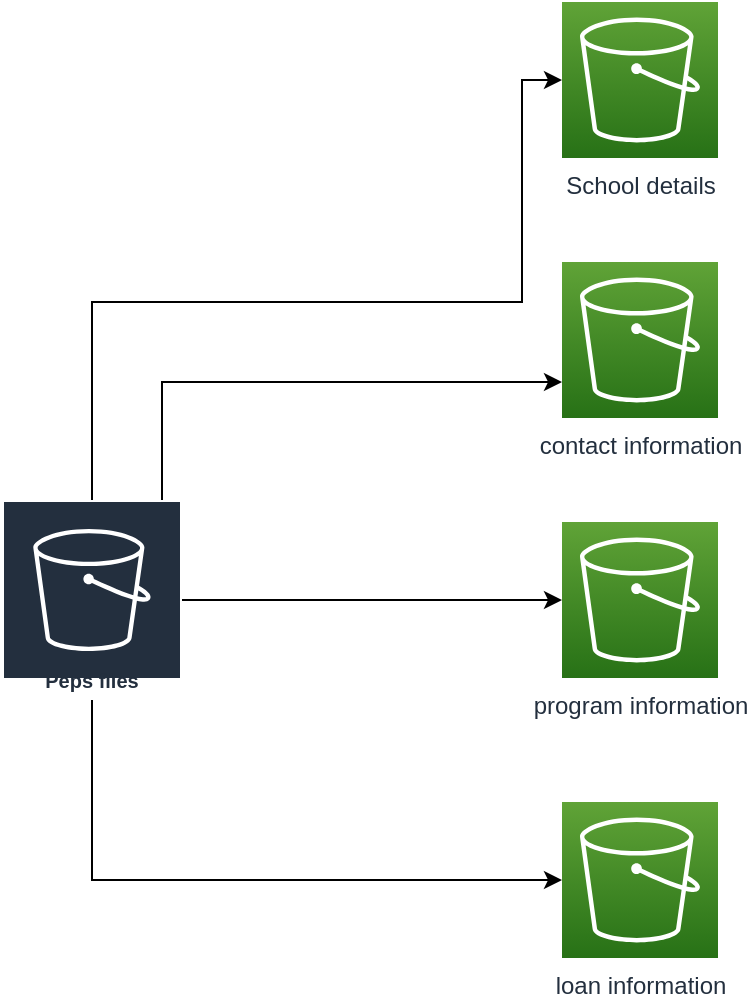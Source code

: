 <mxfile version="15.2.9" type="github">
  <diagram id="voaBTfO0a1mI3v8A3Iy_" name="Page-1">
    <mxGraphModel dx="1291" dy="1999" grid="1" gridSize="10" guides="1" tooltips="1" connect="1" arrows="1" fold="1" page="1" pageScale="1" pageWidth="1500" pageHeight="1500" math="0" shadow="0">
      <root>
        <mxCell id="0" />
        <mxCell id="1" parent="0" />
        <mxCell id="dcPn94lK8peB3dQBP7pp-7" style="edgeStyle=orthogonalEdgeStyle;rounded=0;orthogonalLoop=1;jettySize=auto;html=1;" edge="1" parent="1" source="dcPn94lK8peB3dQBP7pp-1" target="dcPn94lK8peB3dQBP7pp-2">
          <mxGeometry relative="1" as="geometry">
            <mxPoint x="270" y="-1200" as="targetPoint" />
            <Array as="points">
              <mxPoint x="55" y="-1090" />
              <mxPoint x="270" y="-1090" />
              <mxPoint x="270" y="-1201" />
            </Array>
          </mxGeometry>
        </mxCell>
        <mxCell id="dcPn94lK8peB3dQBP7pp-8" style="edgeStyle=orthogonalEdgeStyle;rounded=0;orthogonalLoop=1;jettySize=auto;html=1;" edge="1" parent="1" source="dcPn94lK8peB3dQBP7pp-1" target="dcPn94lK8peB3dQBP7pp-3">
          <mxGeometry relative="1" as="geometry">
            <mxPoint x="250" y="-1030" as="targetPoint" />
            <Array as="points">
              <mxPoint x="90" y="-1050" />
            </Array>
          </mxGeometry>
        </mxCell>
        <mxCell id="dcPn94lK8peB3dQBP7pp-9" style="edgeStyle=orthogonalEdgeStyle;rounded=0;orthogonalLoop=1;jettySize=auto;html=1;entryX=0;entryY=0.5;entryDx=0;entryDy=0;entryPerimeter=0;" edge="1" parent="1" source="dcPn94lK8peB3dQBP7pp-1" target="dcPn94lK8peB3dQBP7pp-4">
          <mxGeometry relative="1" as="geometry" />
        </mxCell>
        <mxCell id="dcPn94lK8peB3dQBP7pp-10" style="edgeStyle=orthogonalEdgeStyle;rounded=0;orthogonalLoop=1;jettySize=auto;html=1;" edge="1" parent="1" source="dcPn94lK8peB3dQBP7pp-1" target="dcPn94lK8peB3dQBP7pp-5">
          <mxGeometry relative="1" as="geometry">
            <mxPoint x="280" y="-760" as="targetPoint" />
            <Array as="points">
              <mxPoint x="55" y="-801" />
            </Array>
          </mxGeometry>
        </mxCell>
        <mxCell id="dcPn94lK8peB3dQBP7pp-1" value="Peps files" style="sketch=0;outlineConnect=0;fontColor=#232F3E;gradientColor=none;strokeColor=#ffffff;fillColor=#232F3E;dashed=0;verticalLabelPosition=middle;verticalAlign=bottom;align=center;html=1;whiteSpace=wrap;fontSize=10;fontStyle=1;spacing=3;shape=mxgraph.aws4.productIcon;prIcon=mxgraph.aws4.s3;" vertex="1" parent="1">
          <mxGeometry x="10" y="-991" width="90" height="100" as="geometry" />
        </mxCell>
        <mxCell id="dcPn94lK8peB3dQBP7pp-2" value="School details" style="sketch=0;points=[[0,0,0],[0.25,0,0],[0.5,0,0],[0.75,0,0],[1,0,0],[0,1,0],[0.25,1,0],[0.5,1,0],[0.75,1,0],[1,1,0],[0,0.25,0],[0,0.5,0],[0,0.75,0],[1,0.25,0],[1,0.5,0],[1,0.75,0]];outlineConnect=0;fontColor=#232F3E;gradientColor=#60A337;gradientDirection=north;fillColor=#277116;strokeColor=#ffffff;dashed=0;verticalLabelPosition=bottom;verticalAlign=top;align=center;html=1;fontSize=12;fontStyle=0;aspect=fixed;shape=mxgraph.aws4.resourceIcon;resIcon=mxgraph.aws4.s3;" vertex="1" parent="1">
          <mxGeometry x="290" y="-1240" width="78" height="78" as="geometry" />
        </mxCell>
        <mxCell id="dcPn94lK8peB3dQBP7pp-3" value="contact information" style="sketch=0;points=[[0,0,0],[0.25,0,0],[0.5,0,0],[0.75,0,0],[1,0,0],[0,1,0],[0.25,1,0],[0.5,1,0],[0.75,1,0],[1,1,0],[0,0.25,0],[0,0.5,0],[0,0.75,0],[1,0.25,0],[1,0.5,0],[1,0.75,0]];outlineConnect=0;fontColor=#232F3E;gradientColor=#60A337;gradientDirection=north;fillColor=#277116;strokeColor=#ffffff;dashed=0;verticalLabelPosition=bottom;verticalAlign=top;align=center;html=1;fontSize=12;fontStyle=0;aspect=fixed;shape=mxgraph.aws4.resourceIcon;resIcon=mxgraph.aws4.s3;" vertex="1" parent="1">
          <mxGeometry x="290" y="-1110" width="78" height="78" as="geometry" />
        </mxCell>
        <mxCell id="dcPn94lK8peB3dQBP7pp-4" value="program information" style="sketch=0;points=[[0,0,0],[0.25,0,0],[0.5,0,0],[0.75,0,0],[1,0,0],[0,1,0],[0.25,1,0],[0.5,1,0],[0.75,1,0],[1,1,0],[0,0.25,0],[0,0.5,0],[0,0.75,0],[1,0.25,0],[1,0.5,0],[1,0.75,0]];outlineConnect=0;fontColor=#232F3E;gradientColor=#60A337;gradientDirection=north;fillColor=#277116;strokeColor=#ffffff;dashed=0;verticalLabelPosition=bottom;verticalAlign=top;align=center;html=1;fontSize=12;fontStyle=0;aspect=fixed;shape=mxgraph.aws4.resourceIcon;resIcon=mxgraph.aws4.s3;" vertex="1" parent="1">
          <mxGeometry x="290" y="-980" width="78" height="78" as="geometry" />
        </mxCell>
        <mxCell id="dcPn94lK8peB3dQBP7pp-5" value="loan information" style="sketch=0;points=[[0,0,0],[0.25,0,0],[0.5,0,0],[0.75,0,0],[1,0,0],[0,1,0],[0.25,1,0],[0.5,1,0],[0.75,1,0],[1,1,0],[0,0.25,0],[0,0.5,0],[0,0.75,0],[1,0.25,0],[1,0.5,0],[1,0.75,0]];outlineConnect=0;fontColor=#232F3E;gradientColor=#60A337;gradientDirection=north;fillColor=#277116;strokeColor=#ffffff;dashed=0;verticalLabelPosition=bottom;verticalAlign=top;align=center;html=1;fontSize=12;fontStyle=0;aspect=fixed;shape=mxgraph.aws4.resourceIcon;resIcon=mxgraph.aws4.s3;" vertex="1" parent="1">
          <mxGeometry x="290" y="-840" width="78" height="78" as="geometry" />
        </mxCell>
      </root>
    </mxGraphModel>
  </diagram>
</mxfile>
